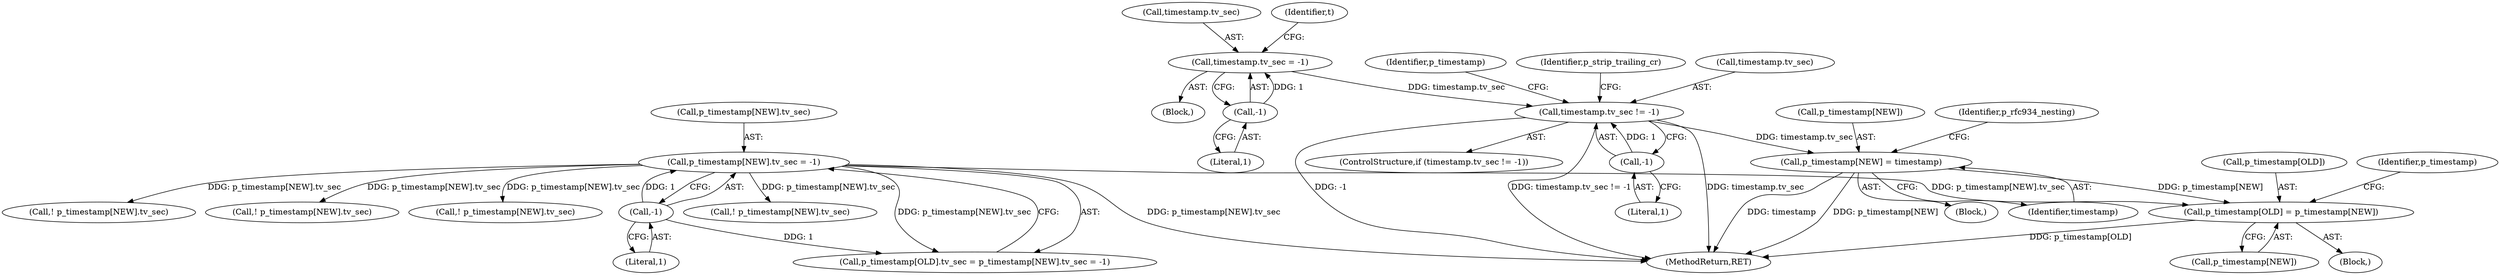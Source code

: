 digraph "0_savannah_17953b5893f7c9835f0dd2a704ba04e0371d2cbd_0@array" {
"1001247" [label="(Call,p_timestamp[OLD] = p_timestamp[NEW])"];
"1000315" [label="(Call,p_timestamp[NEW].tv_sec = -1)"];
"1000321" [label="(Call,-1)"];
"1001182" [label="(Call,p_timestamp[NEW] = timestamp)"];
"1001175" [label="(Call,timestamp.tv_sec != -1)"];
"1001150" [label="(Call,timestamp.tv_sec = -1)"];
"1001154" [label="(Call,-1)"];
"1001179" [label="(Call,-1)"];
"1001148" [label="(Block,)"];
"1001251" [label="(Call,p_timestamp[NEW])"];
"1000321" [label="(Call,-1)"];
"1001180" [label="(Literal,1)"];
"1001181" [label="(Block,)"];
"1001182" [label="(Call,p_timestamp[NEW] = timestamp)"];
"1001154" [label="(Call,-1)"];
"1001240" [label="(Block,)"];
"1001183" [label="(Call,p_timestamp[NEW])"];
"1001537" [label="(Call,! p_timestamp[NEW].tv_sec)"];
"1001248" [label="(Call,p_timestamp[OLD])"];
"1000322" [label="(Literal,1)"];
"1001155" [label="(Literal,1)"];
"1000309" [label="(Call,p_timestamp[OLD].tv_sec = p_timestamp[NEW].tv_sec = -1)"];
"1001399" [label="(Call,! p_timestamp[NEW].tv_sec)"];
"1001151" [label="(Call,timestamp.tv_sec)"];
"1001186" [label="(Identifier,timestamp)"];
"1001158" [label="(Identifier,t)"];
"1001184" [label="(Identifier,p_timestamp)"];
"1000315" [label="(Call,p_timestamp[NEW].tv_sec = -1)"];
"1001363" [label="(Call,! p_timestamp[NEW].tv_sec)"];
"1001188" [label="(Identifier,p_rfc934_nesting)"];
"1001247" [label="(Call,p_timestamp[OLD] = p_timestamp[NEW])"];
"1000316" [label="(Call,p_timestamp[NEW].tv_sec)"];
"1001174" [label="(ControlStructure,if (timestamp.tv_sec != -1))"];
"1001256" [label="(Identifier,p_timestamp)"];
"1001150" [label="(Call,timestamp.tv_sec = -1)"];
"1001179" [label="(Call,-1)"];
"1001564" [label="(Call,! p_timestamp[NEW].tv_sec)"];
"1002119" [label="(MethodReturn,RET)"];
"1001195" [label="(Identifier,p_strip_trailing_cr)"];
"1001175" [label="(Call,timestamp.tv_sec != -1)"];
"1001176" [label="(Call,timestamp.tv_sec)"];
"1001247" -> "1001240"  [label="AST: "];
"1001247" -> "1001251"  [label="CFG: "];
"1001248" -> "1001247"  [label="AST: "];
"1001251" -> "1001247"  [label="AST: "];
"1001256" -> "1001247"  [label="CFG: "];
"1001247" -> "1002119"  [label="DDG: p_timestamp[OLD]"];
"1000315" -> "1001247"  [label="DDG: p_timestamp[NEW].tv_sec"];
"1001182" -> "1001247"  [label="DDG: p_timestamp[NEW]"];
"1000315" -> "1000309"  [label="AST: "];
"1000315" -> "1000321"  [label="CFG: "];
"1000316" -> "1000315"  [label="AST: "];
"1000321" -> "1000315"  [label="AST: "];
"1000309" -> "1000315"  [label="CFG: "];
"1000315" -> "1002119"  [label="DDG: p_timestamp[NEW].tv_sec"];
"1000315" -> "1000309"  [label="DDG: p_timestamp[NEW].tv_sec"];
"1000321" -> "1000315"  [label="DDG: 1"];
"1000315" -> "1001363"  [label="DDG: p_timestamp[NEW].tv_sec"];
"1000315" -> "1001399"  [label="DDG: p_timestamp[NEW].tv_sec"];
"1000315" -> "1001537"  [label="DDG: p_timestamp[NEW].tv_sec"];
"1000315" -> "1001564"  [label="DDG: p_timestamp[NEW].tv_sec"];
"1000321" -> "1000322"  [label="CFG: "];
"1000322" -> "1000321"  [label="AST: "];
"1000321" -> "1000309"  [label="DDG: 1"];
"1001182" -> "1001181"  [label="AST: "];
"1001182" -> "1001186"  [label="CFG: "];
"1001183" -> "1001182"  [label="AST: "];
"1001186" -> "1001182"  [label="AST: "];
"1001188" -> "1001182"  [label="CFG: "];
"1001182" -> "1002119"  [label="DDG: timestamp"];
"1001182" -> "1002119"  [label="DDG: p_timestamp[NEW]"];
"1001175" -> "1001182"  [label="DDG: timestamp.tv_sec"];
"1001175" -> "1001174"  [label="AST: "];
"1001175" -> "1001179"  [label="CFG: "];
"1001176" -> "1001175"  [label="AST: "];
"1001179" -> "1001175"  [label="AST: "];
"1001184" -> "1001175"  [label="CFG: "];
"1001195" -> "1001175"  [label="CFG: "];
"1001175" -> "1002119"  [label="DDG: timestamp.tv_sec"];
"1001175" -> "1002119"  [label="DDG: -1"];
"1001175" -> "1002119"  [label="DDG: timestamp.tv_sec != -1"];
"1001150" -> "1001175"  [label="DDG: timestamp.tv_sec"];
"1001179" -> "1001175"  [label="DDG: 1"];
"1001150" -> "1001148"  [label="AST: "];
"1001150" -> "1001154"  [label="CFG: "];
"1001151" -> "1001150"  [label="AST: "];
"1001154" -> "1001150"  [label="AST: "];
"1001158" -> "1001150"  [label="CFG: "];
"1001154" -> "1001150"  [label="DDG: 1"];
"1001154" -> "1001155"  [label="CFG: "];
"1001155" -> "1001154"  [label="AST: "];
"1001179" -> "1001180"  [label="CFG: "];
"1001180" -> "1001179"  [label="AST: "];
}
